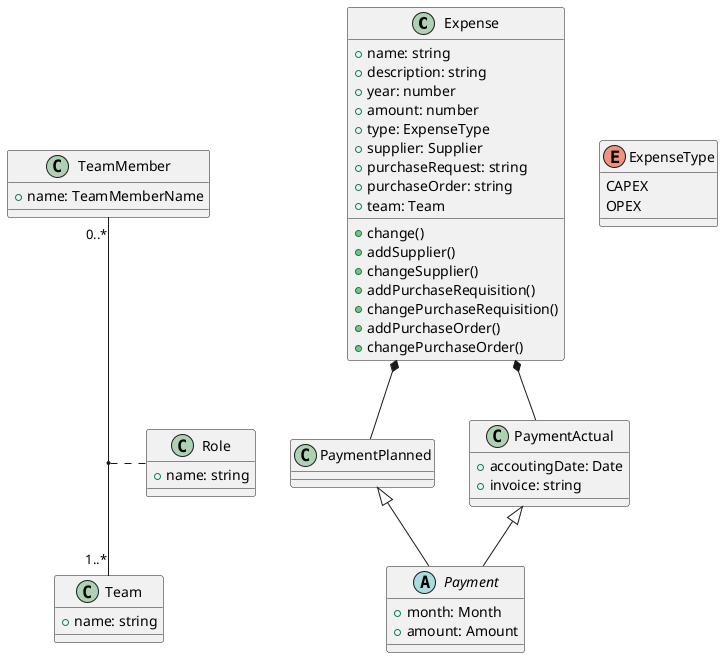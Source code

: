 @startuml Expense
class Expense {
    + name: string 
    + description: string 
    + year: number
    + amount: number
    + type: ExpenseType
    + supplier: Supplier
    + purchaseRequest: string
    + purchaseOrder: string
    + team: Team
    + change()
    + addSupplier()
    + changeSupplier()
    + addPurchaseRequisition()
    + changePurchaseRequisition()
    + addPurchaseOrder()
    + changePurchaseOrder()
}
enum ExpenseType {
    CAPEX
    OPEX
}
abstract class Payment {
    + month: Month
    + amount: Amount
}

class PaymentPlanned {

}

class PaymentActual {
  + accoutingDate: Date
  + invoice: string
}

PaymentPlanned <|-- Payment
PaymentActual <|-- Payment

Expense *-- PaymentPlanned
Expense *-- PaymentActual

class TeamMember {
    + name: TeamMemberName
}

class Team { 
    + name: string
}

class Role { 
    + name: string
}

TeamMember "0..*" -- "1..*" Team
(TeamMember, Team) . Role



@enduml
